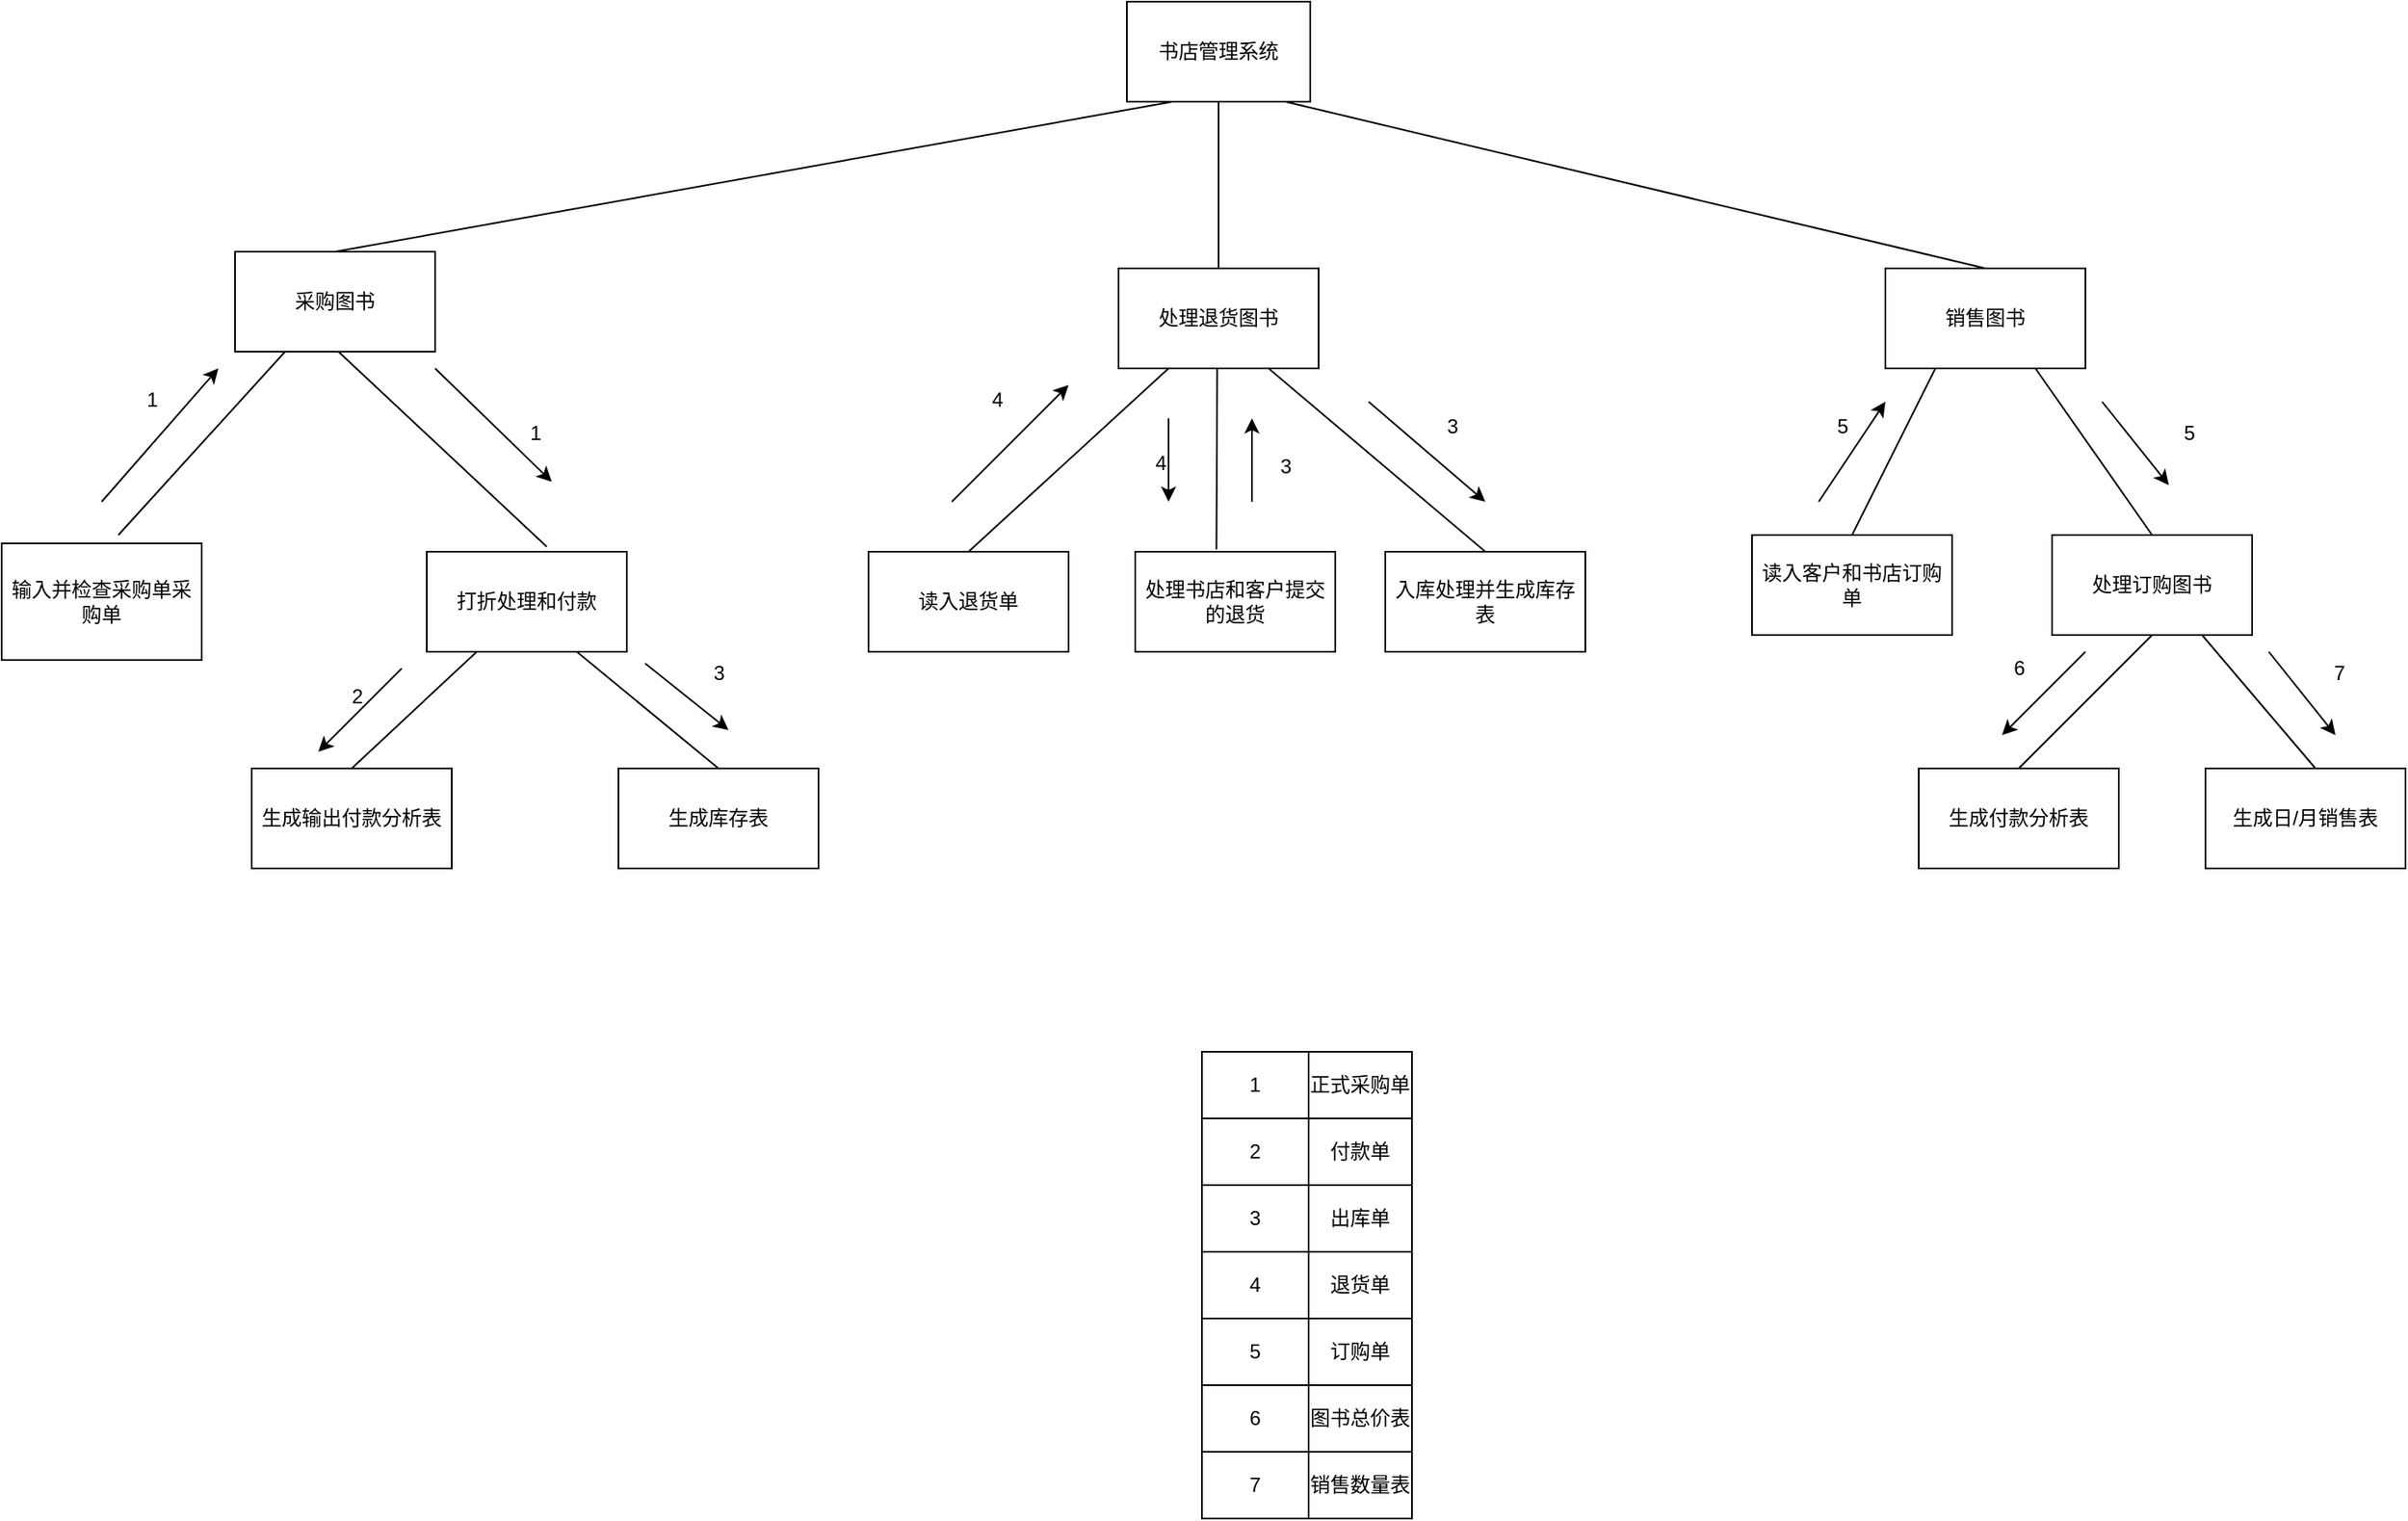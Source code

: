 <mxfile version="13.1.11" type="github">
  <diagram name="Page-1" id="c4acf3e9-155e-7222-9cf6-157b1a14988f">
    <mxGraphModel dx="2031" dy="1089" grid="1" gridSize="10" guides="1" tooltips="1" connect="1" arrows="1" fold="1" page="1" pageScale="1" pageWidth="850" pageHeight="1100" background="#ffffff" math="0" shadow="0">
      <root>
        <mxCell id="0" />
        <mxCell id="1" parent="0" />
        <mxCell id="fvRQ6NlfRXIYPH-xpY0E-67" value="书店管理系统" style="rounded=0;whiteSpace=wrap;html=1;" vertex="1" parent="1">
          <mxGeometry x="845" y="120" width="110" height="60" as="geometry" />
        </mxCell>
        <mxCell id="fvRQ6NlfRXIYPH-xpY0E-68" value="采购图书" style="rounded=0;whiteSpace=wrap;html=1;" vertex="1" parent="1">
          <mxGeometry x="310" y="270" width="120" height="60" as="geometry" />
        </mxCell>
        <mxCell id="fvRQ6NlfRXIYPH-xpY0E-69" value="" style="endArrow=none;html=1;entryX=0.25;entryY=1;entryDx=0;entryDy=0;exitX=0.5;exitY=0;exitDx=0;exitDy=0;" edge="1" parent="1" source="fvRQ6NlfRXIYPH-xpY0E-68" target="fvRQ6NlfRXIYPH-xpY0E-67">
          <mxGeometry width="50" height="50" relative="1" as="geometry">
            <mxPoint x="730" y="300" as="sourcePoint" />
            <mxPoint x="780" y="250" as="targetPoint" />
          </mxGeometry>
        </mxCell>
        <mxCell id="fvRQ6NlfRXIYPH-xpY0E-70" value="处理退货图书" style="rounded=0;whiteSpace=wrap;html=1;" vertex="1" parent="1">
          <mxGeometry x="840" y="280" width="120" height="60" as="geometry" />
        </mxCell>
        <mxCell id="fvRQ6NlfRXIYPH-xpY0E-71" value="销售图书" style="rounded=0;whiteSpace=wrap;html=1;" vertex="1" parent="1">
          <mxGeometry x="1300" y="280" width="120" height="60" as="geometry" />
        </mxCell>
        <mxCell id="fvRQ6NlfRXIYPH-xpY0E-72" value="输入并检查采购单采购单" style="rounded=0;whiteSpace=wrap;html=1;" vertex="1" parent="1">
          <mxGeometry x="170" y="445" width="120" height="70" as="geometry" />
        </mxCell>
        <mxCell id="fvRQ6NlfRXIYPH-xpY0E-73" value="打折处理和付款" style="rounded=0;whiteSpace=wrap;html=1;" vertex="1" parent="1">
          <mxGeometry x="425" y="450" width="120" height="60" as="geometry" />
        </mxCell>
        <mxCell id="fvRQ6NlfRXIYPH-xpY0E-75" value="读入退货单" style="rounded=0;whiteSpace=wrap;html=1;" vertex="1" parent="1">
          <mxGeometry x="690" y="450" width="120" height="60" as="geometry" />
        </mxCell>
        <mxCell id="fvRQ6NlfRXIYPH-xpY0E-76" value="处理书店和客户提交的退货" style="rounded=0;whiteSpace=wrap;html=1;" vertex="1" parent="1">
          <mxGeometry x="850" y="450" width="120" height="60" as="geometry" />
        </mxCell>
        <mxCell id="fvRQ6NlfRXIYPH-xpY0E-77" value="入库处理并生成库存表" style="rounded=0;whiteSpace=wrap;html=1;" vertex="1" parent="1">
          <mxGeometry x="1000" y="450" width="120" height="60" as="geometry" />
        </mxCell>
        <mxCell id="fvRQ6NlfRXIYPH-xpY0E-78" value="读入客户和书店订购单" style="rounded=0;whiteSpace=wrap;html=1;" vertex="1" parent="1">
          <mxGeometry x="1220" y="440" width="120" height="60" as="geometry" />
        </mxCell>
        <mxCell id="fvRQ6NlfRXIYPH-xpY0E-79" value="处理订购图书" style="rounded=0;whiteSpace=wrap;html=1;" vertex="1" parent="1">
          <mxGeometry x="1400" y="440" width="120" height="60" as="geometry" />
        </mxCell>
        <mxCell id="fvRQ6NlfRXIYPH-xpY0E-80" value="生成付款分析表" style="rounded=0;whiteSpace=wrap;html=1;" vertex="1" parent="1">
          <mxGeometry x="1320" y="580" width="120" height="60" as="geometry" />
        </mxCell>
        <mxCell id="fvRQ6NlfRXIYPH-xpY0E-81" value="" style="endArrow=none;html=1;exitX=0.5;exitY=0;exitDx=0;exitDy=0;entryX=0.5;entryY=1;entryDx=0;entryDy=0;" edge="1" parent="1" source="fvRQ6NlfRXIYPH-xpY0E-70" target="fvRQ6NlfRXIYPH-xpY0E-67">
          <mxGeometry width="50" height="50" relative="1" as="geometry">
            <mxPoint x="845" y="230" as="sourcePoint" />
            <mxPoint x="895" y="180" as="targetPoint" />
          </mxGeometry>
        </mxCell>
        <mxCell id="fvRQ6NlfRXIYPH-xpY0E-82" value="" style="endArrow=none;html=1;exitX=0.5;exitY=0;exitDx=0;exitDy=0;entryX=0.864;entryY=1;entryDx=0;entryDy=0;entryPerimeter=0;" edge="1" parent="1" source="fvRQ6NlfRXIYPH-xpY0E-71" target="fvRQ6NlfRXIYPH-xpY0E-67">
          <mxGeometry width="50" height="50" relative="1" as="geometry">
            <mxPoint x="910" y="290" as="sourcePoint" />
            <mxPoint x="920" y="200" as="targetPoint" />
          </mxGeometry>
        </mxCell>
        <mxCell id="fvRQ6NlfRXIYPH-xpY0E-84" value="" style="endArrow=none;html=1;exitX=0.6;exitY=-0.05;exitDx=0;exitDy=0;exitPerimeter=0;entryX=0.517;entryY=1;entryDx=0;entryDy=0;entryPerimeter=0;" edge="1" parent="1" source="fvRQ6NlfRXIYPH-xpY0E-73" target="fvRQ6NlfRXIYPH-xpY0E-68">
          <mxGeometry width="50" height="50" relative="1" as="geometry">
            <mxPoint x="394.59" y="450" as="sourcePoint" />
            <mxPoint x="420" y="360" as="targetPoint" />
          </mxGeometry>
        </mxCell>
        <mxCell id="fvRQ6NlfRXIYPH-xpY0E-86" value="" style="endArrow=none;html=1;exitX=0.406;exitY=-0.022;exitDx=0;exitDy=0;entryX=0.5;entryY=1;entryDx=0;entryDy=0;exitPerimeter=0;" edge="1" parent="1" source="fvRQ6NlfRXIYPH-xpY0E-76">
          <mxGeometry width="50" height="50" relative="1" as="geometry">
            <mxPoint x="899.17" y="440" as="sourcePoint" />
            <mxPoint x="899.17" y="340" as="targetPoint" />
          </mxGeometry>
        </mxCell>
        <mxCell id="fvRQ6NlfRXIYPH-xpY0E-87" value="" style="endArrow=none;html=1;exitX=0.5;exitY=0;exitDx=0;exitDy=0;" edge="1" parent="1" source="fvRQ6NlfRXIYPH-xpY0E-75">
          <mxGeometry width="50" height="50" relative="1" as="geometry">
            <mxPoint x="870" y="430" as="sourcePoint" />
            <mxPoint x="870" y="340" as="targetPoint" />
          </mxGeometry>
        </mxCell>
        <mxCell id="fvRQ6NlfRXIYPH-xpY0E-88" value="" style="endArrow=none;html=1;exitX=0.5;exitY=0;exitDx=0;exitDy=0;entryX=0.75;entryY=1;entryDx=0;entryDy=0;" edge="1" parent="1" source="fvRQ6NlfRXIYPH-xpY0E-77" target="fvRQ6NlfRXIYPH-xpY0E-70">
          <mxGeometry width="50" height="50" relative="1" as="geometry">
            <mxPoint x="449.17" y="760" as="sourcePoint" />
            <mxPoint x="449.17" y="660" as="targetPoint" />
          </mxGeometry>
        </mxCell>
        <mxCell id="fvRQ6NlfRXIYPH-xpY0E-89" value="" style="endArrow=none;html=1;exitX=0.5;exitY=0;exitDx=0;exitDy=0;entryX=0.25;entryY=1;entryDx=0;entryDy=0;" edge="1" parent="1" source="fvRQ6NlfRXIYPH-xpY0E-78" target="fvRQ6NlfRXIYPH-xpY0E-71">
          <mxGeometry width="50" height="50" relative="1" as="geometry">
            <mxPoint x="1000.0" y="730" as="sourcePoint" />
            <mxPoint x="1000.0" y="630" as="targetPoint" />
          </mxGeometry>
        </mxCell>
        <mxCell id="fvRQ6NlfRXIYPH-xpY0E-90" value="" style="endArrow=none;html=1;exitX=0.5;exitY=0;exitDx=0;exitDy=0;entryX=0.75;entryY=1;entryDx=0;entryDy=0;" edge="1" parent="1" source="fvRQ6NlfRXIYPH-xpY0E-79" target="fvRQ6NlfRXIYPH-xpY0E-71">
          <mxGeometry width="50" height="50" relative="1" as="geometry">
            <mxPoint x="1010" y="740" as="sourcePoint" />
            <mxPoint x="1010" y="640" as="targetPoint" />
          </mxGeometry>
        </mxCell>
        <mxCell id="fvRQ6NlfRXIYPH-xpY0E-91" value="" style="endArrow=none;html=1;exitX=0.5;exitY=0;exitDx=0;exitDy=0;entryX=0.5;entryY=1;entryDx=0;entryDy=0;" edge="1" parent="1" source="fvRQ6NlfRXIYPH-xpY0E-80" target="fvRQ6NlfRXIYPH-xpY0E-79">
          <mxGeometry width="50" height="50" relative="1" as="geometry">
            <mxPoint x="1020" y="750" as="sourcePoint" />
            <mxPoint x="1020" y="650" as="targetPoint" />
          </mxGeometry>
        </mxCell>
        <mxCell id="fvRQ6NlfRXIYPH-xpY0E-92" value="" style="endArrow=classic;html=1;" edge="1" parent="1">
          <mxGeometry width="50" height="50" relative="1" as="geometry">
            <mxPoint x="230" y="420" as="sourcePoint" />
            <mxPoint x="300" y="340" as="targetPoint" />
          </mxGeometry>
        </mxCell>
        <mxCell id="fvRQ6NlfRXIYPH-xpY0E-93" value="1" style="text;html=1;align=center;verticalAlign=middle;resizable=0;points=[];autosize=1;" vertex="1" parent="1">
          <mxGeometry x="250" y="349" width="20" height="20" as="geometry" />
        </mxCell>
        <mxCell id="fvRQ6NlfRXIYPH-xpY0E-94" value="" style="endArrow=classic;html=1;" edge="1" parent="1">
          <mxGeometry width="50" height="50" relative="1" as="geometry">
            <mxPoint x="430" y="340" as="sourcePoint" />
            <mxPoint x="500" y="408" as="targetPoint" />
          </mxGeometry>
        </mxCell>
        <mxCell id="fvRQ6NlfRXIYPH-xpY0E-95" value="1" style="text;html=1;align=center;verticalAlign=middle;resizable=0;points=[];autosize=1;" vertex="1" parent="1">
          <mxGeometry x="480" y="369" width="20" height="20" as="geometry" />
        </mxCell>
        <mxCell id="fvRQ6NlfRXIYPH-xpY0E-100" value="" style="endArrow=classic;html=1;" edge="1" parent="1">
          <mxGeometry width="50" height="50" relative="1" as="geometry">
            <mxPoint x="740" y="420" as="sourcePoint" />
            <mxPoint x="810" y="350" as="targetPoint" />
          </mxGeometry>
        </mxCell>
        <mxCell id="fvRQ6NlfRXIYPH-xpY0E-101" value="4" style="text;html=1;align=center;verticalAlign=middle;resizable=0;points=[];autosize=1;" vertex="1" parent="1">
          <mxGeometry x="757" y="349" width="20" height="20" as="geometry" />
        </mxCell>
        <mxCell id="fvRQ6NlfRXIYPH-xpY0E-102" value="" style="endArrow=classic;html=1;" edge="1" parent="1">
          <mxGeometry width="50" height="50" relative="1" as="geometry">
            <mxPoint x="870" y="370" as="sourcePoint" />
            <mxPoint x="870" y="420" as="targetPoint" />
          </mxGeometry>
        </mxCell>
        <mxCell id="fvRQ6NlfRXIYPH-xpY0E-103" value="4" style="text;html=1;align=center;verticalAlign=middle;resizable=0;points=[];autosize=1;" vertex="1" parent="1">
          <mxGeometry x="855" y="387" width="20" height="20" as="geometry" />
        </mxCell>
        <mxCell id="fvRQ6NlfRXIYPH-xpY0E-106" value="" style="endArrow=classic;html=1;" edge="1" parent="1">
          <mxGeometry width="50" height="50" relative="1" as="geometry">
            <mxPoint x="990" y="360" as="sourcePoint" />
            <mxPoint x="1060" y="420" as="targetPoint" />
          </mxGeometry>
        </mxCell>
        <mxCell id="fvRQ6NlfRXIYPH-xpY0E-107" value="3" style="text;html=1;align=center;verticalAlign=middle;resizable=0;points=[];autosize=1;" vertex="1" parent="1">
          <mxGeometry x="1030" y="365" width="20" height="20" as="geometry" />
        </mxCell>
        <mxCell id="fvRQ6NlfRXIYPH-xpY0E-108" value="" style="endArrow=classic;html=1;" edge="1" parent="1">
          <mxGeometry width="50" height="50" relative="1" as="geometry">
            <mxPoint x="1260" y="420" as="sourcePoint" />
            <mxPoint x="1300" y="360" as="targetPoint" />
          </mxGeometry>
        </mxCell>
        <mxCell id="fvRQ6NlfRXIYPH-xpY0E-109" value="5" style="text;html=1;align=center;verticalAlign=middle;resizable=0;points=[];autosize=1;" vertex="1" parent="1">
          <mxGeometry x="1264" y="365" width="20" height="20" as="geometry" />
        </mxCell>
        <mxCell id="fvRQ6NlfRXIYPH-xpY0E-110" value="" style="endArrow=classic;html=1;" edge="1" parent="1">
          <mxGeometry width="50" height="50" relative="1" as="geometry">
            <mxPoint x="1430" y="360" as="sourcePoint" />
            <mxPoint x="1470" y="410" as="targetPoint" />
          </mxGeometry>
        </mxCell>
        <mxCell id="fvRQ6NlfRXIYPH-xpY0E-111" value="5" style="text;html=1;align=center;verticalAlign=middle;resizable=0;points=[];autosize=1;" vertex="1" parent="1">
          <mxGeometry x="1472" y="369" width="20" height="20" as="geometry" />
        </mxCell>
        <mxCell id="fvRQ6NlfRXIYPH-xpY0E-112" value="" style="endArrow=classic;html=1;" edge="1" parent="1">
          <mxGeometry width="50" height="50" relative="1" as="geometry">
            <mxPoint x="1420" y="510" as="sourcePoint" />
            <mxPoint x="1370" y="560" as="targetPoint" />
          </mxGeometry>
        </mxCell>
        <mxCell id="fvRQ6NlfRXIYPH-xpY0E-113" value="6" style="text;html=1;align=center;verticalAlign=middle;resizable=0;points=[];autosize=1;" vertex="1" parent="1">
          <mxGeometry x="1370" y="510" width="20" height="20" as="geometry" />
        </mxCell>
        <mxCell id="fvRQ6NlfRXIYPH-xpY0E-133" value="生成输出付款分析表" style="rounded=0;whiteSpace=wrap;html=1;" vertex="1" parent="1">
          <mxGeometry x="320" y="580" width="120" height="60" as="geometry" />
        </mxCell>
        <mxCell id="fvRQ6NlfRXIYPH-xpY0E-134" value="生成库存表" style="rounded=0;whiteSpace=wrap;html=1;" vertex="1" parent="1">
          <mxGeometry x="540" y="580" width="120" height="60" as="geometry" />
        </mxCell>
        <mxCell id="fvRQ6NlfRXIYPH-xpY0E-138" value="" style="endArrow=none;html=1;entryX=0.75;entryY=1;entryDx=0;entryDy=0;" edge="1" parent="1" target="fvRQ6NlfRXIYPH-xpY0E-73">
          <mxGeometry width="50" height="50" relative="1" as="geometry">
            <mxPoint x="600" y="580" as="sourcePoint" />
            <mxPoint x="650" y="530" as="targetPoint" />
          </mxGeometry>
        </mxCell>
        <mxCell id="fvRQ6NlfRXIYPH-xpY0E-139" value="" style="endArrow=none;html=1;entryX=0.25;entryY=1;entryDx=0;entryDy=0;" edge="1" parent="1" target="fvRQ6NlfRXIYPH-xpY0E-68">
          <mxGeometry width="50" height="50" relative="1" as="geometry">
            <mxPoint x="240" y="440" as="sourcePoint" />
            <mxPoint x="290" y="400" as="targetPoint" />
          </mxGeometry>
        </mxCell>
        <mxCell id="fvRQ6NlfRXIYPH-xpY0E-140" value="" style="endArrow=none;html=1;entryX=0.25;entryY=1;entryDx=0;entryDy=0;exitX=0.5;exitY=0;exitDx=0;exitDy=0;" edge="1" parent="1" source="fvRQ6NlfRXIYPH-xpY0E-133" target="fvRQ6NlfRXIYPH-xpY0E-73">
          <mxGeometry width="50" height="50" relative="1" as="geometry">
            <mxPoint x="350" y="580" as="sourcePoint" />
            <mxPoint x="400" y="530" as="targetPoint" />
          </mxGeometry>
        </mxCell>
        <mxCell id="fvRQ6NlfRXIYPH-xpY0E-143" value="" style="endArrow=classic;html=1;" edge="1" parent="1">
          <mxGeometry width="50" height="50" relative="1" as="geometry">
            <mxPoint x="410" y="520" as="sourcePoint" />
            <mxPoint x="360" y="570" as="targetPoint" />
          </mxGeometry>
        </mxCell>
        <mxCell id="fvRQ6NlfRXIYPH-xpY0E-144" value="" style="endArrow=classic;html=1;" edge="1" parent="1">
          <mxGeometry width="50" height="50" relative="1" as="geometry">
            <mxPoint x="556" y="517" as="sourcePoint" />
            <mxPoint x="606" y="557" as="targetPoint" />
          </mxGeometry>
        </mxCell>
        <mxCell id="fvRQ6NlfRXIYPH-xpY0E-145" value="2" style="text;html=1;align=center;verticalAlign=middle;resizable=0;points=[];autosize=1;" vertex="1" parent="1">
          <mxGeometry x="373" y="527" width="20" height="20" as="geometry" />
        </mxCell>
        <mxCell id="fvRQ6NlfRXIYPH-xpY0E-146" value="3" style="text;html=1;align=center;verticalAlign=middle;resizable=0;points=[];autosize=1;" vertex="1" parent="1">
          <mxGeometry x="590" y="513" width="20" height="20" as="geometry" />
        </mxCell>
        <mxCell id="fvRQ6NlfRXIYPH-xpY0E-149" value="" style="endArrow=classic;html=1;" edge="1" parent="1">
          <mxGeometry width="50" height="50" relative="1" as="geometry">
            <mxPoint x="920" y="420" as="sourcePoint" />
            <mxPoint x="920" y="370" as="targetPoint" />
          </mxGeometry>
        </mxCell>
        <mxCell id="fvRQ6NlfRXIYPH-xpY0E-150" value="3" style="text;html=1;align=center;verticalAlign=middle;resizable=0;points=[];autosize=1;" vertex="1" parent="1">
          <mxGeometry x="930" y="389" width="20" height="20" as="geometry" />
        </mxCell>
        <mxCell id="fvRQ6NlfRXIYPH-xpY0E-155" value="生成日/月销售表" style="rounded=0;whiteSpace=wrap;html=1;" vertex="1" parent="1">
          <mxGeometry x="1492" y="580" width="120" height="60" as="geometry" />
        </mxCell>
        <mxCell id="fvRQ6NlfRXIYPH-xpY0E-157" value="" style="endArrow=none;html=1;entryX=0.75;entryY=1;entryDx=0;entryDy=0;" edge="1" parent="1" target="fvRQ6NlfRXIYPH-xpY0E-79">
          <mxGeometry width="50" height="50" relative="1" as="geometry">
            <mxPoint x="1558" y="580" as="sourcePoint" />
            <mxPoint x="1480" y="510" as="targetPoint" />
          </mxGeometry>
        </mxCell>
        <mxCell id="fvRQ6NlfRXIYPH-xpY0E-161" value="" style="endArrow=classic;html=1;" edge="1" parent="1">
          <mxGeometry width="50" height="50" relative="1" as="geometry">
            <mxPoint x="1530" y="510" as="sourcePoint" />
            <mxPoint x="1570" y="560" as="targetPoint" />
          </mxGeometry>
        </mxCell>
        <mxCell id="fvRQ6NlfRXIYPH-xpY0E-162" value="7" style="text;html=1;align=center;verticalAlign=middle;resizable=0;points=[];autosize=1;" vertex="1" parent="1">
          <mxGeometry x="1562" y="513" width="20" height="20" as="geometry" />
        </mxCell>
        <mxCell id="fvRQ6NlfRXIYPH-xpY0E-114" value="" style="html=1;whiteSpace=wrap;container=1;collapsible=0;childLayout=tableLayout;" vertex="1" parent="1">
          <mxGeometry x="890" y="750" width="126" height="280" as="geometry" />
        </mxCell>
        <mxCell id="fvRQ6NlfRXIYPH-xpY0E-115" value="" style="html=1;whiteSpace=wrap;collapsible=0;dropTarget=0;pointerEvents=0;fillColor=none;strokeColor=none;points=[[0,0.5],[1,0.5]];portConstraint=eastwest;" vertex="1" parent="fvRQ6NlfRXIYPH-xpY0E-114">
          <mxGeometry width="126" height="40" as="geometry" />
        </mxCell>
        <mxCell id="fvRQ6NlfRXIYPH-xpY0E-116" value="1" style="shape=partialRectangle;html=1;whiteSpace=wrap;connectable=0;fillColor=none;" vertex="1" parent="fvRQ6NlfRXIYPH-xpY0E-115">
          <mxGeometry width="64" height="40" as="geometry" />
        </mxCell>
        <mxCell id="fvRQ6NlfRXIYPH-xpY0E-117" value="正式采购单" style="shape=partialRectangle;html=1;whiteSpace=wrap;connectable=0;fillColor=none;" vertex="1" parent="fvRQ6NlfRXIYPH-xpY0E-115">
          <mxGeometry x="64" width="62" height="40" as="geometry" />
        </mxCell>
        <mxCell id="fvRQ6NlfRXIYPH-xpY0E-118" value="" style="html=1;whiteSpace=wrap;collapsible=0;dropTarget=0;pointerEvents=0;fillColor=none;strokeColor=none;points=[[0,0.5],[1,0.5]];portConstraint=eastwest;" vertex="1" parent="fvRQ6NlfRXIYPH-xpY0E-114">
          <mxGeometry y="40" width="126" height="40" as="geometry" />
        </mxCell>
        <mxCell id="fvRQ6NlfRXIYPH-xpY0E-119" value="2" style="shape=partialRectangle;html=1;whiteSpace=wrap;connectable=0;fillColor=none;" vertex="1" parent="fvRQ6NlfRXIYPH-xpY0E-118">
          <mxGeometry width="64" height="40" as="geometry" />
        </mxCell>
        <mxCell id="fvRQ6NlfRXIYPH-xpY0E-120" value="付款单" style="shape=partialRectangle;html=1;whiteSpace=wrap;connectable=0;fillColor=none;" vertex="1" parent="fvRQ6NlfRXIYPH-xpY0E-118">
          <mxGeometry x="64" width="62" height="40" as="geometry" />
        </mxCell>
        <mxCell id="fvRQ6NlfRXIYPH-xpY0E-121" value="" style="html=1;whiteSpace=wrap;collapsible=0;dropTarget=0;pointerEvents=0;fillColor=none;strokeColor=none;points=[[0,0.5],[1,0.5]];portConstraint=eastwest;" vertex="1" parent="fvRQ6NlfRXIYPH-xpY0E-114">
          <mxGeometry y="80" width="126" height="40" as="geometry" />
        </mxCell>
        <mxCell id="fvRQ6NlfRXIYPH-xpY0E-122" value="3" style="shape=partialRectangle;html=1;whiteSpace=wrap;connectable=0;fillColor=none;" vertex="1" parent="fvRQ6NlfRXIYPH-xpY0E-121">
          <mxGeometry width="64" height="40" as="geometry" />
        </mxCell>
        <mxCell id="fvRQ6NlfRXIYPH-xpY0E-123" value="出库单" style="shape=partialRectangle;html=1;whiteSpace=wrap;connectable=0;fillColor=none;" vertex="1" parent="fvRQ6NlfRXIYPH-xpY0E-121">
          <mxGeometry x="64" width="62" height="40" as="geometry" />
        </mxCell>
        <mxCell id="fvRQ6NlfRXIYPH-xpY0E-124" value="" style="html=1;whiteSpace=wrap;collapsible=0;dropTarget=0;pointerEvents=0;fillColor=none;strokeColor=none;points=[[0,0.5],[1,0.5]];portConstraint=eastwest;" vertex="1" parent="fvRQ6NlfRXIYPH-xpY0E-114">
          <mxGeometry y="120" width="126" height="40" as="geometry" />
        </mxCell>
        <mxCell id="fvRQ6NlfRXIYPH-xpY0E-125" value="4" style="shape=partialRectangle;html=1;whiteSpace=wrap;connectable=0;fillColor=none;" vertex="1" parent="fvRQ6NlfRXIYPH-xpY0E-124">
          <mxGeometry width="64" height="40" as="geometry" />
        </mxCell>
        <mxCell id="fvRQ6NlfRXIYPH-xpY0E-126" value="退货单" style="shape=partialRectangle;html=1;whiteSpace=wrap;connectable=0;fillColor=none;" vertex="1" parent="fvRQ6NlfRXIYPH-xpY0E-124">
          <mxGeometry x="64" width="62" height="40" as="geometry" />
        </mxCell>
        <mxCell id="fvRQ6NlfRXIYPH-xpY0E-127" value="" style="html=1;whiteSpace=wrap;collapsible=0;dropTarget=0;pointerEvents=0;fillColor=none;strokeColor=none;points=[[0,0.5],[1,0.5]];portConstraint=eastwest;" vertex="1" parent="fvRQ6NlfRXIYPH-xpY0E-114">
          <mxGeometry y="160" width="126" height="40" as="geometry" />
        </mxCell>
        <mxCell id="fvRQ6NlfRXIYPH-xpY0E-128" value="5" style="shape=partialRectangle;html=1;whiteSpace=wrap;connectable=0;fillColor=none;" vertex="1" parent="fvRQ6NlfRXIYPH-xpY0E-127">
          <mxGeometry width="64" height="40" as="geometry" />
        </mxCell>
        <mxCell id="fvRQ6NlfRXIYPH-xpY0E-129" value="订购单" style="shape=partialRectangle;html=1;whiteSpace=wrap;connectable=0;fillColor=none;" vertex="1" parent="fvRQ6NlfRXIYPH-xpY0E-127">
          <mxGeometry x="64" width="62" height="40" as="geometry" />
        </mxCell>
        <mxCell id="fvRQ6NlfRXIYPH-xpY0E-130" style="html=1;whiteSpace=wrap;collapsible=0;dropTarget=0;pointerEvents=0;fillColor=none;strokeColor=none;points=[[0,0.5],[1,0.5]];portConstraint=eastwest;" vertex="1" parent="fvRQ6NlfRXIYPH-xpY0E-114">
          <mxGeometry y="200" width="126" height="40" as="geometry" />
        </mxCell>
        <mxCell id="fvRQ6NlfRXIYPH-xpY0E-131" value="6" style="shape=partialRectangle;html=1;whiteSpace=wrap;connectable=0;fillColor=none;" vertex="1" parent="fvRQ6NlfRXIYPH-xpY0E-130">
          <mxGeometry width="64" height="40" as="geometry" />
        </mxCell>
        <mxCell id="fvRQ6NlfRXIYPH-xpY0E-132" value="图书总价表" style="shape=partialRectangle;html=1;whiteSpace=wrap;connectable=0;fillColor=none;" vertex="1" parent="fvRQ6NlfRXIYPH-xpY0E-130">
          <mxGeometry x="64" width="62" height="40" as="geometry" />
        </mxCell>
        <mxCell id="fvRQ6NlfRXIYPH-xpY0E-158" style="html=1;whiteSpace=wrap;collapsible=0;dropTarget=0;pointerEvents=0;fillColor=none;strokeColor=none;points=[[0,0.5],[1,0.5]];portConstraint=eastwest;" vertex="1" parent="fvRQ6NlfRXIYPH-xpY0E-114">
          <mxGeometry y="240" width="126" height="40" as="geometry" />
        </mxCell>
        <mxCell id="fvRQ6NlfRXIYPH-xpY0E-159" value="7" style="shape=partialRectangle;html=1;whiteSpace=wrap;connectable=0;fillColor=none;" vertex="1" parent="fvRQ6NlfRXIYPH-xpY0E-158">
          <mxGeometry width="64" height="40" as="geometry" />
        </mxCell>
        <mxCell id="fvRQ6NlfRXIYPH-xpY0E-160" value="销售数量表" style="shape=partialRectangle;html=1;whiteSpace=wrap;connectable=0;fillColor=none;" vertex="1" parent="fvRQ6NlfRXIYPH-xpY0E-158">
          <mxGeometry x="64" width="62" height="40" as="geometry" />
        </mxCell>
      </root>
    </mxGraphModel>
  </diagram>
</mxfile>

